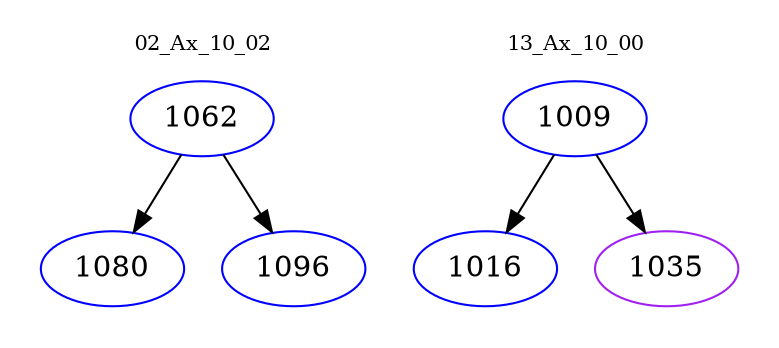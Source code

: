 digraph{
subgraph cluster_0 {
color = white
label = "02_Ax_10_02";
fontsize=10;
T0_1062 [label="1062", color="blue"]
T0_1062 -> T0_1080 [color="black"]
T0_1080 [label="1080", color="blue"]
T0_1062 -> T0_1096 [color="black"]
T0_1096 [label="1096", color="blue"]
}
subgraph cluster_1 {
color = white
label = "13_Ax_10_00";
fontsize=10;
T1_1009 [label="1009", color="blue"]
T1_1009 -> T1_1016 [color="black"]
T1_1016 [label="1016", color="blue"]
T1_1009 -> T1_1035 [color="black"]
T1_1035 [label="1035", color="purple"]
}
}
